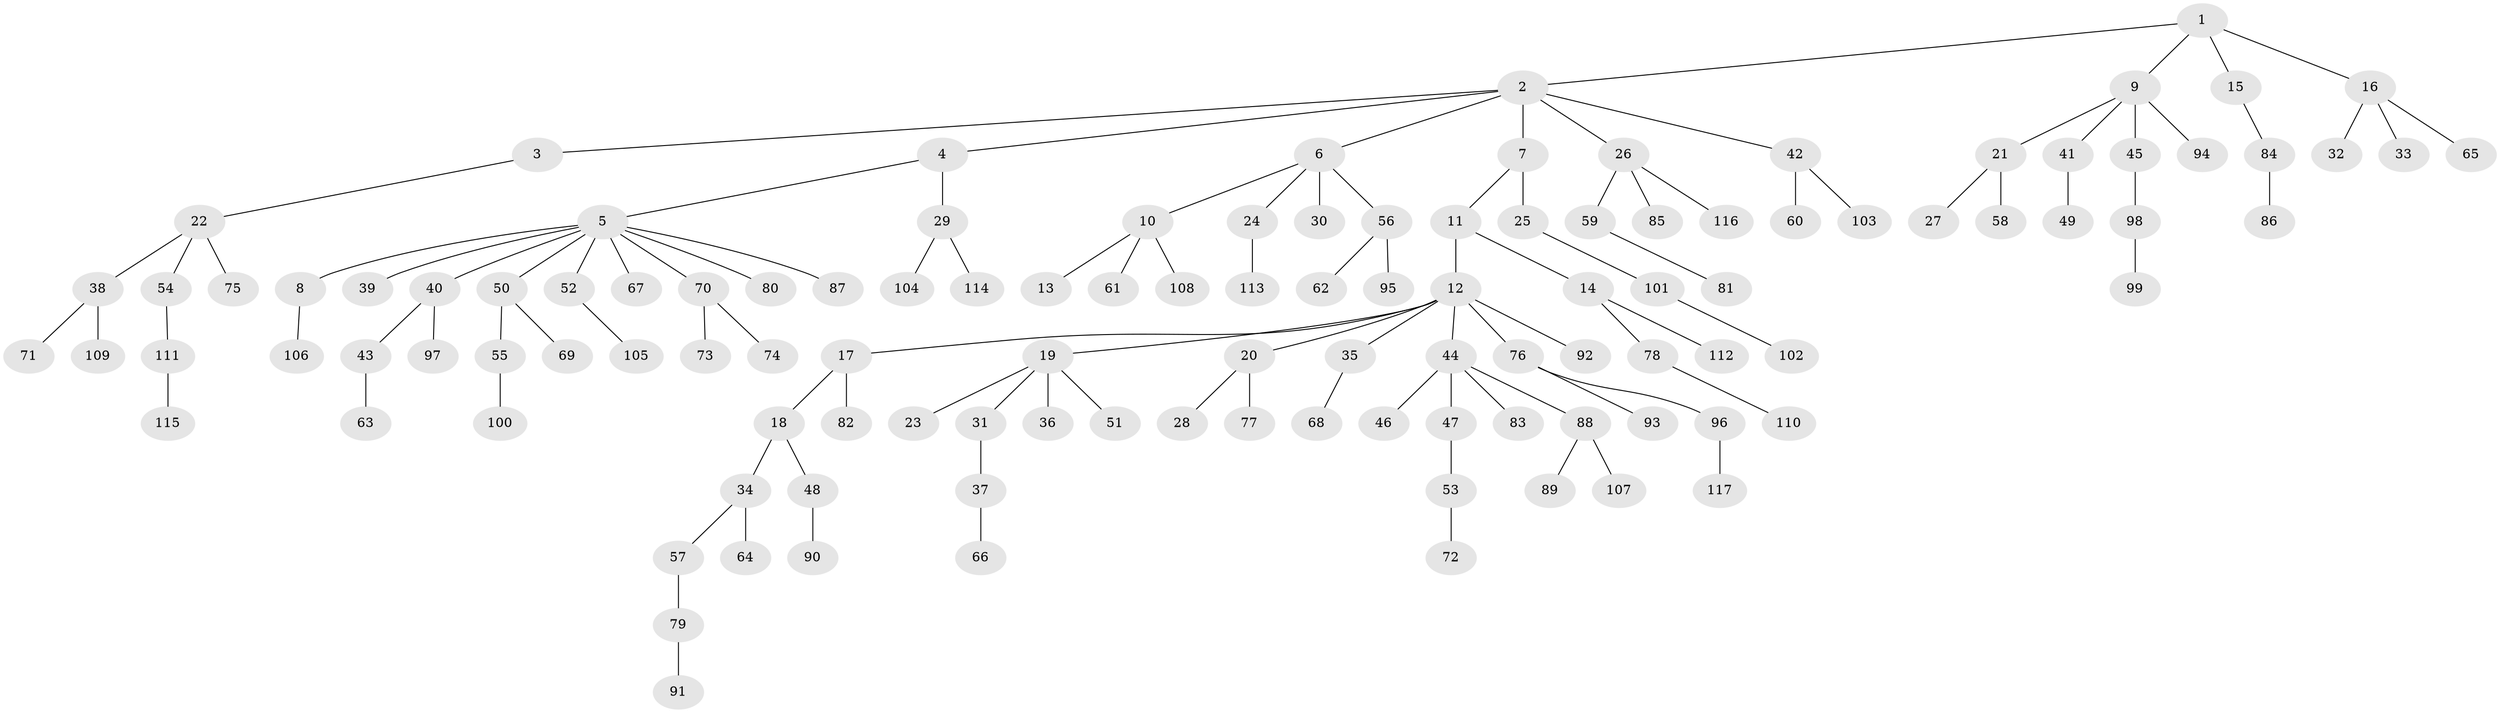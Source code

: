 // Generated by graph-tools (version 1.1) at 2025/52/03/09/25 04:52:34]
// undirected, 117 vertices, 116 edges
graph export_dot {
graph [start="1"]
  node [color=gray90,style=filled];
  1;
  2;
  3;
  4;
  5;
  6;
  7;
  8;
  9;
  10;
  11;
  12;
  13;
  14;
  15;
  16;
  17;
  18;
  19;
  20;
  21;
  22;
  23;
  24;
  25;
  26;
  27;
  28;
  29;
  30;
  31;
  32;
  33;
  34;
  35;
  36;
  37;
  38;
  39;
  40;
  41;
  42;
  43;
  44;
  45;
  46;
  47;
  48;
  49;
  50;
  51;
  52;
  53;
  54;
  55;
  56;
  57;
  58;
  59;
  60;
  61;
  62;
  63;
  64;
  65;
  66;
  67;
  68;
  69;
  70;
  71;
  72;
  73;
  74;
  75;
  76;
  77;
  78;
  79;
  80;
  81;
  82;
  83;
  84;
  85;
  86;
  87;
  88;
  89;
  90;
  91;
  92;
  93;
  94;
  95;
  96;
  97;
  98;
  99;
  100;
  101;
  102;
  103;
  104;
  105;
  106;
  107;
  108;
  109;
  110;
  111;
  112;
  113;
  114;
  115;
  116;
  117;
  1 -- 2;
  1 -- 9;
  1 -- 15;
  1 -- 16;
  2 -- 3;
  2 -- 4;
  2 -- 6;
  2 -- 7;
  2 -- 26;
  2 -- 42;
  3 -- 22;
  4 -- 5;
  4 -- 29;
  5 -- 8;
  5 -- 39;
  5 -- 40;
  5 -- 50;
  5 -- 52;
  5 -- 67;
  5 -- 70;
  5 -- 80;
  5 -- 87;
  6 -- 10;
  6 -- 24;
  6 -- 30;
  6 -- 56;
  7 -- 11;
  7 -- 25;
  8 -- 106;
  9 -- 21;
  9 -- 41;
  9 -- 45;
  9 -- 94;
  10 -- 13;
  10 -- 61;
  10 -- 108;
  11 -- 12;
  11 -- 14;
  12 -- 17;
  12 -- 19;
  12 -- 20;
  12 -- 35;
  12 -- 44;
  12 -- 76;
  12 -- 92;
  14 -- 78;
  14 -- 112;
  15 -- 84;
  16 -- 32;
  16 -- 33;
  16 -- 65;
  17 -- 18;
  17 -- 82;
  18 -- 34;
  18 -- 48;
  19 -- 23;
  19 -- 31;
  19 -- 36;
  19 -- 51;
  20 -- 28;
  20 -- 77;
  21 -- 27;
  21 -- 58;
  22 -- 38;
  22 -- 54;
  22 -- 75;
  24 -- 113;
  25 -- 101;
  26 -- 59;
  26 -- 85;
  26 -- 116;
  29 -- 104;
  29 -- 114;
  31 -- 37;
  34 -- 57;
  34 -- 64;
  35 -- 68;
  37 -- 66;
  38 -- 71;
  38 -- 109;
  40 -- 43;
  40 -- 97;
  41 -- 49;
  42 -- 60;
  42 -- 103;
  43 -- 63;
  44 -- 46;
  44 -- 47;
  44 -- 83;
  44 -- 88;
  45 -- 98;
  47 -- 53;
  48 -- 90;
  50 -- 55;
  50 -- 69;
  52 -- 105;
  53 -- 72;
  54 -- 111;
  55 -- 100;
  56 -- 62;
  56 -- 95;
  57 -- 79;
  59 -- 81;
  70 -- 73;
  70 -- 74;
  76 -- 93;
  76 -- 96;
  78 -- 110;
  79 -- 91;
  84 -- 86;
  88 -- 89;
  88 -- 107;
  96 -- 117;
  98 -- 99;
  101 -- 102;
  111 -- 115;
}

